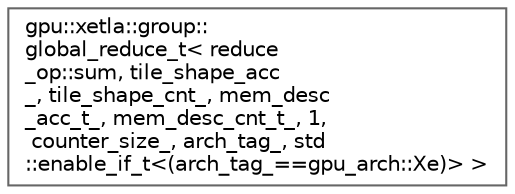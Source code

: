 digraph "Graphical Class Hierarchy"
{
 // LATEX_PDF_SIZE
  bgcolor="transparent";
  edge [fontname=Helvetica,fontsize=10,labelfontname=Helvetica,labelfontsize=10];
  node [fontname=Helvetica,fontsize=10,shape=box,height=0.2,width=0.4];
  rankdir="LR";
  Node0 [id="Node000000",label="gpu::xetla::group::\lglobal_reduce_t\< reduce\l_op::sum, tile_shape_acc\l_, tile_shape_cnt_, mem_desc\l_acc_t_, mem_desc_cnt_t_, 1,\l counter_size_, arch_tag_, std\l::enable_if_t\<(arch_tag_==gpu_arch::Xe)\> \>",height=0.2,width=0.4,color="grey40", fillcolor="white", style="filled",URL="$classgpu_1_1xetla_1_1group_1_1global__reduce__t_3_01reduce__op_1_1sum_00_01tile__shape__acc___0020b1b0c7949684410e683d16f56c4ce4.html",tooltip="Cross group global reduction. Specialized for num_group_reduction=1 and Xe architecture."];
}
